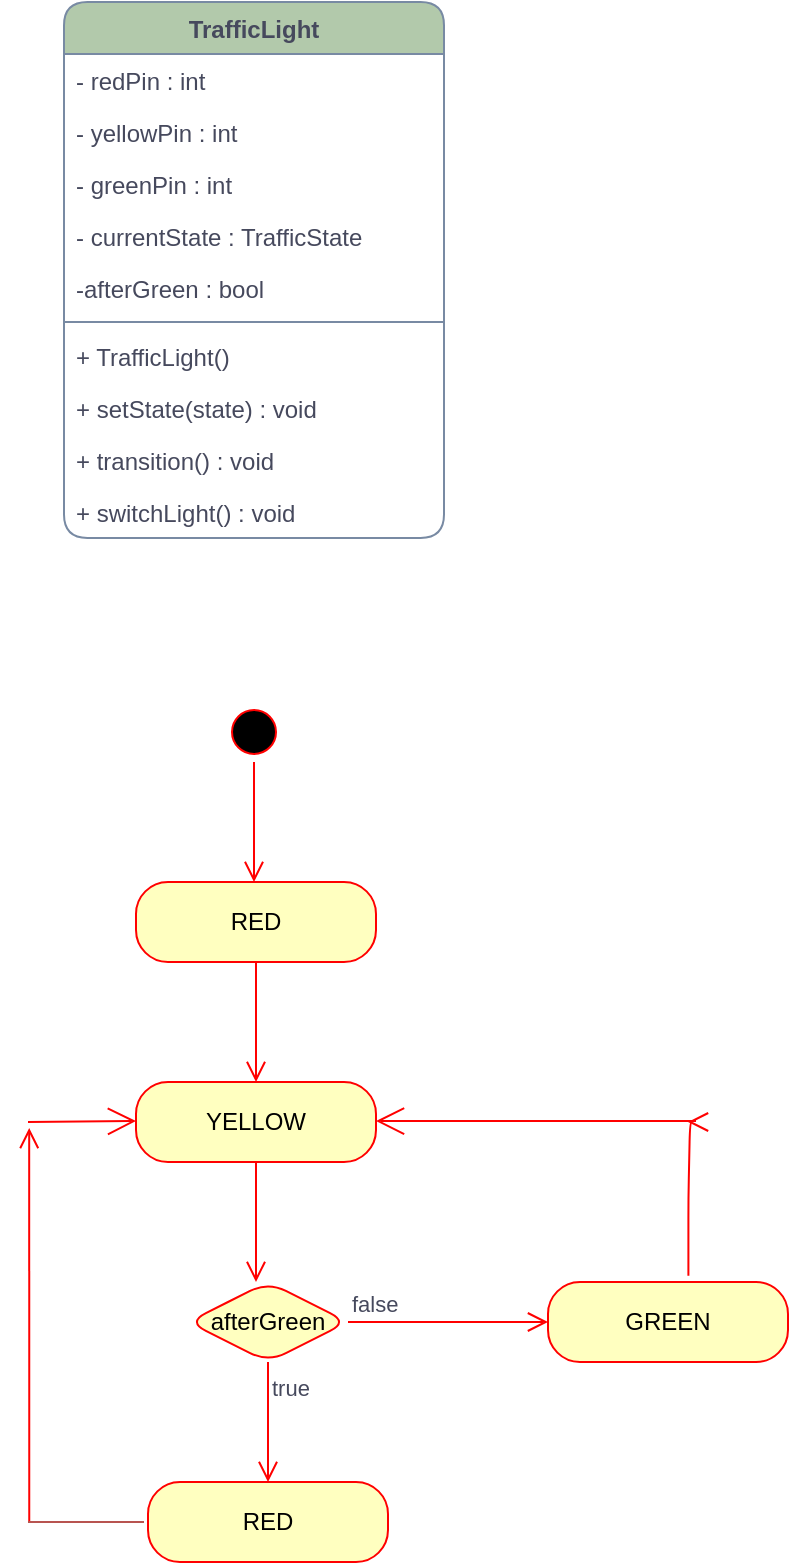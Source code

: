 <mxfile version="24.7.17">
  <diagram name="Page-1" id="Sv5gI3gqzeROYnk_uYD1">
    <mxGraphModel dx="937" dy="595" grid="1" gridSize="10" guides="1" tooltips="1" connect="1" arrows="1" fold="1" page="1" pageScale="1" pageWidth="827" pageHeight="1169" math="0" shadow="0">
      <root>
        <mxCell id="0" />
        <mxCell id="1" parent="0" />
        <mxCell id="BDSq2zJ9L96WWRfWfA0I-2" value="TrafficLight" style="swimlane;fontStyle=1;align=center;verticalAlign=top;childLayout=stackLayout;horizontal=1;startSize=26;horizontalStack=0;resizeParent=1;resizeParentMax=0;resizeLast=0;collapsible=1;marginBottom=0;labelBackgroundColor=none;fillColor=#B2C9AB;strokeColor=#788AA3;fontColor=#46495D;rounded=1;labelBorderColor=none;textShadow=0;whiteSpace=wrap;html=1;" vertex="1" parent="1">
          <mxGeometry x="318" y="80" width="190" height="268" as="geometry" />
        </mxCell>
        <mxCell id="BDSq2zJ9L96WWRfWfA0I-10" value="- redPin : int" style="text;strokeColor=none;fillColor=none;align=left;verticalAlign=top;spacingLeft=4;spacingRight=4;overflow=hidden;rotatable=0;points=[[0,0.5],[1,0.5]];portConstraint=eastwest;whiteSpace=wrap;html=1;labelBackgroundColor=none;fontColor=#46495D;rounded=1;" vertex="1" parent="BDSq2zJ9L96WWRfWfA0I-2">
          <mxGeometry y="26" width="190" height="26" as="geometry" />
        </mxCell>
        <mxCell id="BDSq2zJ9L96WWRfWfA0I-9" value="- yellowPin : int" style="text;strokeColor=none;fillColor=none;align=left;verticalAlign=top;spacingLeft=4;spacingRight=4;overflow=hidden;rotatable=0;points=[[0,0.5],[1,0.5]];portConstraint=eastwest;whiteSpace=wrap;html=1;labelBackgroundColor=none;fontColor=#46495D;rounded=1;" vertex="1" parent="BDSq2zJ9L96WWRfWfA0I-2">
          <mxGeometry y="52" width="190" height="26" as="geometry" />
        </mxCell>
        <mxCell id="BDSq2zJ9L96WWRfWfA0I-11" value="- greenPin : int" style="text;strokeColor=none;fillColor=none;align=left;verticalAlign=top;spacingLeft=4;spacingRight=4;overflow=hidden;rotatable=0;points=[[0,0.5],[1,0.5]];portConstraint=eastwest;whiteSpace=wrap;html=1;labelBackgroundColor=none;fontColor=#46495D;rounded=1;" vertex="1" parent="BDSq2zJ9L96WWRfWfA0I-2">
          <mxGeometry y="78" width="190" height="26" as="geometry" />
        </mxCell>
        <mxCell id="BDSq2zJ9L96WWRfWfA0I-12" value="- currentState : TrafficState" style="text;strokeColor=none;fillColor=none;align=left;verticalAlign=top;spacingLeft=4;spacingRight=4;overflow=hidden;rotatable=0;points=[[0,0.5],[1,0.5]];portConstraint=eastwest;whiteSpace=wrap;html=1;labelBackgroundColor=none;fontColor=#46495D;rounded=1;" vertex="1" parent="BDSq2zJ9L96WWRfWfA0I-2">
          <mxGeometry y="104" width="190" height="26" as="geometry" />
        </mxCell>
        <mxCell id="BDSq2zJ9L96WWRfWfA0I-3" value="-afterGreen : bool" style="text;strokeColor=none;fillColor=none;align=left;verticalAlign=top;spacingLeft=4;spacingRight=4;overflow=hidden;rotatable=0;points=[[0,0.5],[1,0.5]];portConstraint=eastwest;whiteSpace=wrap;html=1;labelBackgroundColor=none;fontColor=#46495D;rounded=1;" vertex="1" parent="BDSq2zJ9L96WWRfWfA0I-2">
          <mxGeometry y="130" width="190" height="26" as="geometry" />
        </mxCell>
        <mxCell id="BDSq2zJ9L96WWRfWfA0I-4" value="" style="line;strokeWidth=1;fillColor=none;align=left;verticalAlign=middle;spacingTop=-1;spacingLeft=3;spacingRight=3;rotatable=0;labelPosition=right;points=[];portConstraint=eastwest;strokeColor=#788AA3;labelBackgroundColor=none;fontColor=#46495D;rounded=1;" vertex="1" parent="BDSq2zJ9L96WWRfWfA0I-2">
          <mxGeometry y="156" width="190" height="8" as="geometry" />
        </mxCell>
        <mxCell id="BDSq2zJ9L96WWRfWfA0I-13" value="+ TrafficLight()" style="text;strokeColor=none;fillColor=none;align=left;verticalAlign=top;spacingLeft=4;spacingRight=4;overflow=hidden;rotatable=0;points=[[0,0.5],[1,0.5]];portConstraint=eastwest;whiteSpace=wrap;html=1;labelBackgroundColor=none;fontColor=#46495D;rounded=1;" vertex="1" parent="BDSq2zJ9L96WWRfWfA0I-2">
          <mxGeometry y="164" width="190" height="26" as="geometry" />
        </mxCell>
        <mxCell id="BDSq2zJ9L96WWRfWfA0I-14" value="+ setState(state) : void" style="text;strokeColor=none;fillColor=none;align=left;verticalAlign=top;spacingLeft=4;spacingRight=4;overflow=hidden;rotatable=0;points=[[0,0.5],[1,0.5]];portConstraint=eastwest;whiteSpace=wrap;html=1;labelBackgroundColor=none;fontColor=#46495D;rounded=1;" vertex="1" parent="BDSq2zJ9L96WWRfWfA0I-2">
          <mxGeometry y="190" width="190" height="26" as="geometry" />
        </mxCell>
        <mxCell id="BDSq2zJ9L96WWRfWfA0I-15" value="+ transition() : void" style="text;strokeColor=none;fillColor=none;align=left;verticalAlign=top;spacingLeft=4;spacingRight=4;overflow=hidden;rotatable=0;points=[[0,0.5],[1,0.5]];portConstraint=eastwest;whiteSpace=wrap;html=1;labelBackgroundColor=none;fontColor=#46495D;rounded=1;" vertex="1" parent="BDSq2zJ9L96WWRfWfA0I-2">
          <mxGeometry y="216" width="190" height="26" as="geometry" />
        </mxCell>
        <mxCell id="BDSq2zJ9L96WWRfWfA0I-5" value="+ switchLight() : void" style="text;strokeColor=none;fillColor=none;align=left;verticalAlign=top;spacingLeft=4;spacingRight=4;overflow=hidden;rotatable=0;points=[[0,0.5],[1,0.5]];portConstraint=eastwest;whiteSpace=wrap;html=1;labelBackgroundColor=none;fontColor=#46495D;rounded=1;" vertex="1" parent="BDSq2zJ9L96WWRfWfA0I-2">
          <mxGeometry y="242" width="190" height="26" as="geometry" />
        </mxCell>
        <mxCell id="BDSq2zJ9L96WWRfWfA0I-16" value="" style="ellipse;html=1;shape=startState;fillColor=#000000;strokeColor=#ff0000;rounded=1;fontColor=#46495D;" vertex="1" parent="1">
          <mxGeometry x="398" y="430" width="30" height="30" as="geometry" />
        </mxCell>
        <mxCell id="BDSq2zJ9L96WWRfWfA0I-17" value="" style="edgeStyle=orthogonalEdgeStyle;html=1;verticalAlign=bottom;endArrow=open;endSize=8;strokeColor=#ff0000;rounded=1;fontColor=#46495D;fillColor=#B2C9AB;" edge="1" source="BDSq2zJ9L96WWRfWfA0I-16" parent="1">
          <mxGeometry relative="1" as="geometry">
            <mxPoint x="413" y="520" as="targetPoint" />
          </mxGeometry>
        </mxCell>
        <mxCell id="BDSq2zJ9L96WWRfWfA0I-18" value="RED" style="rounded=1;whiteSpace=wrap;html=1;arcSize=40;fontColor=#000000;fillColor=#ffffc0;strokeColor=#ff0000;" vertex="1" parent="1">
          <mxGeometry x="354" y="520" width="120" height="40" as="geometry" />
        </mxCell>
        <mxCell id="BDSq2zJ9L96WWRfWfA0I-19" value="" style="edgeStyle=orthogonalEdgeStyle;html=1;verticalAlign=bottom;endArrow=open;endSize=8;strokeColor=#ff0000;rounded=1;fontColor=#46495D;fillColor=#B2C9AB;" edge="1" source="BDSq2zJ9L96WWRfWfA0I-18" parent="1">
          <mxGeometry relative="1" as="geometry">
            <mxPoint x="414" y="620" as="targetPoint" />
          </mxGeometry>
        </mxCell>
        <mxCell id="BDSq2zJ9L96WWRfWfA0I-25" value="YELLOW" style="rounded=1;whiteSpace=wrap;html=1;arcSize=40;fontColor=#000000;fillColor=#ffffc0;strokeColor=#ff0000;" vertex="1" parent="1">
          <mxGeometry x="354" y="620" width="120" height="40" as="geometry" />
        </mxCell>
        <mxCell id="BDSq2zJ9L96WWRfWfA0I-26" value="" style="edgeStyle=orthogonalEdgeStyle;html=1;verticalAlign=bottom;endArrow=open;endSize=8;strokeColor=#ff0000;rounded=1;fontColor=#46495D;fillColor=#B2C9AB;" edge="1" source="BDSq2zJ9L96WWRfWfA0I-25" parent="1">
          <mxGeometry relative="1" as="geometry">
            <mxPoint x="414" y="720" as="targetPoint" />
          </mxGeometry>
        </mxCell>
        <mxCell id="BDSq2zJ9L96WWRfWfA0I-27" value="afterGreen" style="rhombus;whiteSpace=wrap;html=1;fontColor=#000000;fillColor=#ffffc0;strokeColor=#ff0000;rounded=1;" vertex="1" parent="1">
          <mxGeometry x="380" y="720" width="80" height="40" as="geometry" />
        </mxCell>
        <mxCell id="BDSq2zJ9L96WWRfWfA0I-28" value="false" style="edgeStyle=orthogonalEdgeStyle;html=1;align=left;verticalAlign=bottom;endArrow=open;endSize=8;strokeColor=#ff0000;rounded=1;fontColor=#46495D;fillColor=#B2C9AB;" edge="1" source="BDSq2zJ9L96WWRfWfA0I-27" parent="1">
          <mxGeometry x="-1" relative="1" as="geometry">
            <mxPoint x="560" y="740" as="targetPoint" />
            <mxPoint as="offset" />
          </mxGeometry>
        </mxCell>
        <mxCell id="BDSq2zJ9L96WWRfWfA0I-29" value="true" style="edgeStyle=orthogonalEdgeStyle;html=1;align=left;verticalAlign=top;endArrow=open;endSize=8;strokeColor=#ff0000;rounded=1;fontColor=#46495D;fillColor=#B2C9AB;" edge="1" source="BDSq2zJ9L96WWRfWfA0I-27" parent="1">
          <mxGeometry x="-1" relative="1" as="geometry">
            <mxPoint x="420" y="820" as="targetPoint" />
          </mxGeometry>
        </mxCell>
        <mxCell id="BDSq2zJ9L96WWRfWfA0I-30" value="GREEN" style="rounded=1;whiteSpace=wrap;html=1;arcSize=40;fontColor=#000000;fillColor=#ffffc0;strokeColor=#ff0000;" vertex="1" parent="1">
          <mxGeometry x="560" y="720" width="120" height="40" as="geometry" />
        </mxCell>
        <mxCell id="BDSq2zJ9L96WWRfWfA0I-32" value="RED" style="rounded=1;whiteSpace=wrap;html=1;arcSize=40;fontColor=#000000;fillColor=#ffffc0;strokeColor=#ff0000;" vertex="1" parent="1">
          <mxGeometry x="360" y="820" width="120" height="40" as="geometry" />
        </mxCell>
        <mxCell id="BDSq2zJ9L96WWRfWfA0I-42" value="" style="endArrow=open;endFill=1;endSize=12;html=1;rounded=1;strokeColor=#FF0000;fontColor=#46495D;fillColor=#f8cecc;" edge="1" parent="1">
          <mxGeometry width="160" relative="1" as="geometry">
            <mxPoint x="634" y="639.52" as="sourcePoint" />
            <mxPoint x="474" y="639.52" as="targetPoint" />
          </mxGeometry>
        </mxCell>
        <mxCell id="BDSq2zJ9L96WWRfWfA0I-44" value="" style="edgeStyle=orthogonalEdgeStyle;html=1;verticalAlign=bottom;endArrow=open;endSize=8;strokeColor=#ff0000;rounded=1;fontColor=#46495D;fillColor=#B2C9AB;exitX=0.585;exitY=-0.077;exitDx=0;exitDy=0;exitPerimeter=0;" edge="1" parent="1" source="BDSq2zJ9L96WWRfWfA0I-30">
          <mxGeometry relative="1" as="geometry">
            <mxPoint x="630" y="640" as="targetPoint" />
            <mxPoint x="630" y="710" as="sourcePoint" />
            <Array as="points">
              <mxPoint x="630" y="678" />
              <mxPoint x="631" y="640" />
            </Array>
          </mxGeometry>
        </mxCell>
        <mxCell id="BDSq2zJ9L96WWRfWfA0I-45" value="" style="edgeStyle=orthogonalEdgeStyle;html=1;verticalAlign=bottom;endArrow=open;endSize=8;strokeColor=#ff0000;rounded=1;fontColor=#46495D;fillColor=#B2C9AB;exitX=0.011;exitY=0.47;exitDx=0;exitDy=0;exitPerimeter=0;" edge="1" parent="1" source="BDSq2zJ9L96WWRfWfA0I-46">
          <mxGeometry relative="1" as="geometry">
            <mxPoint x="300" y="643" as="targetPoint" />
            <mxPoint x="300" y="720" as="sourcePoint" />
            <Array as="points">
              <mxPoint x="301" y="643" />
            </Array>
          </mxGeometry>
        </mxCell>
        <mxCell id="BDSq2zJ9L96WWRfWfA0I-46" value="" style="line;strokeWidth=1;fillColor=#FF0000;align=left;verticalAlign=middle;spacingTop=-1;spacingLeft=3;spacingRight=3;rotatable=0;labelPosition=right;points=[];portConstraint=eastwest;strokeColor=#b85450;rounded=1;shadow=0;" vertex="1" parent="1">
          <mxGeometry x="300" y="836" width="58" height="8" as="geometry" />
        </mxCell>
        <mxCell id="BDSq2zJ9L96WWRfWfA0I-50" value="" style="endArrow=open;endFill=1;endSize=12;html=1;rounded=1;strokeColor=#FF0000;fontColor=#46495D;fillColor=#f8cecc;" edge="1" parent="1">
          <mxGeometry width="160" relative="1" as="geometry">
            <mxPoint x="300" y="640" as="sourcePoint" />
            <mxPoint x="354" y="639.52" as="targetPoint" />
          </mxGeometry>
        </mxCell>
      </root>
    </mxGraphModel>
  </diagram>
</mxfile>
